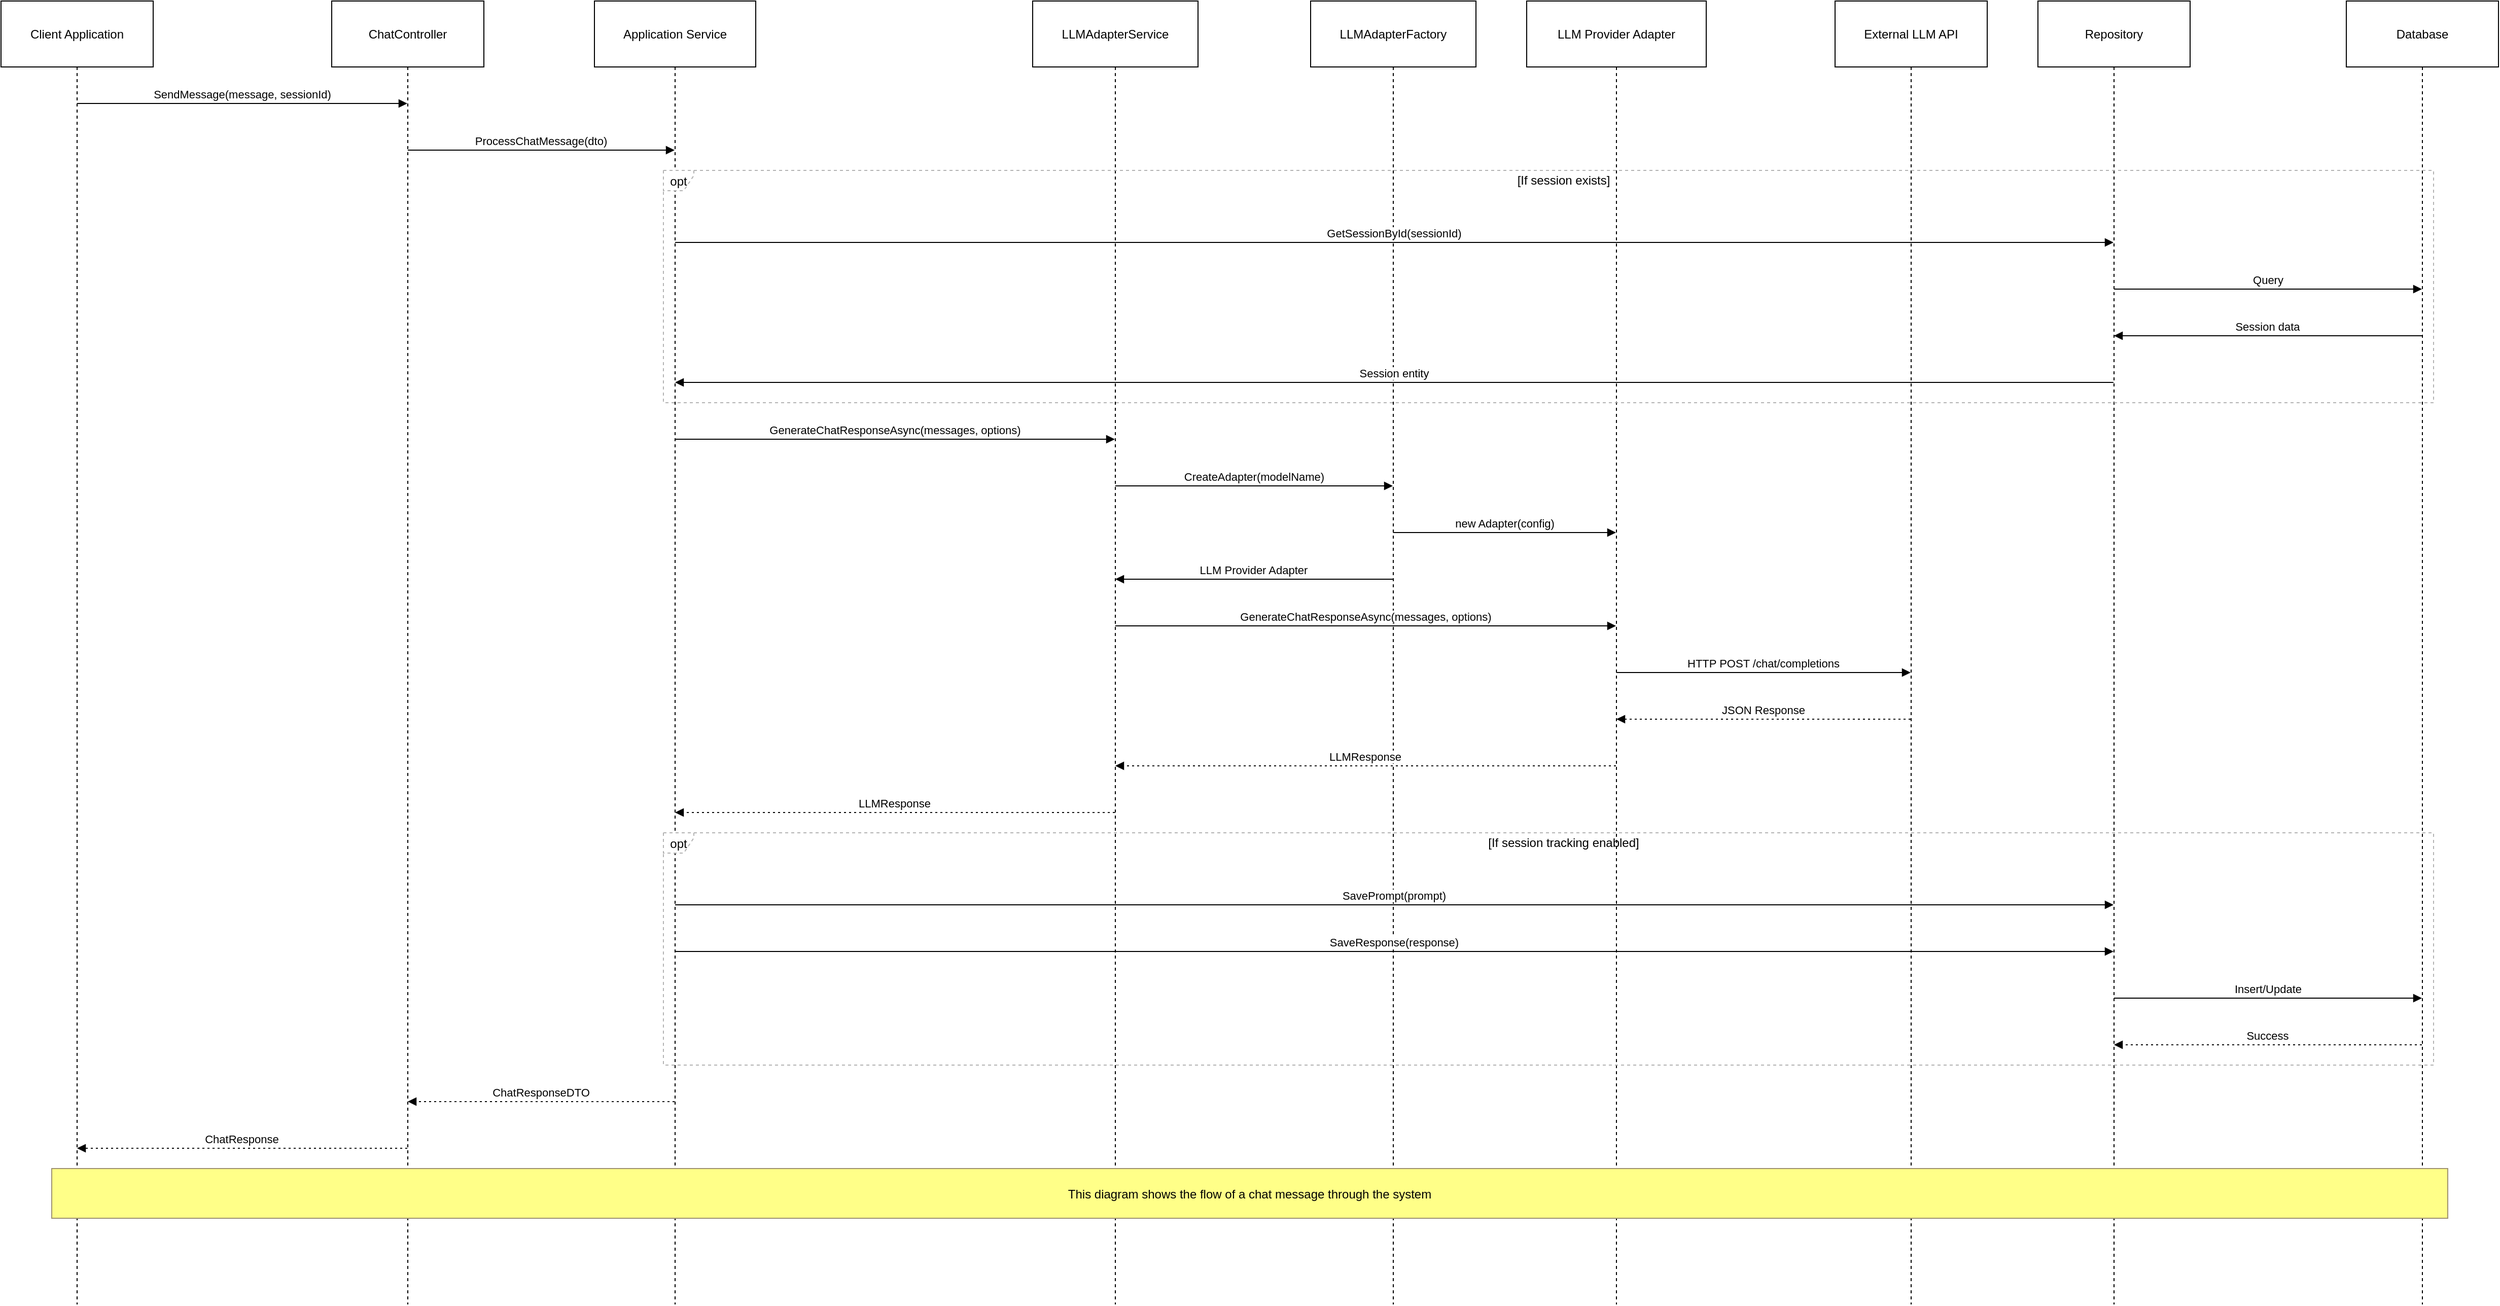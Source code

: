 <mxfile version="26.0.16">
  <diagram name="Page-1" id="iSE8riGNTM3ZHj8-rc8Q">
    <mxGraphModel dx="2726" dy="2077" grid="1" gridSize="10" guides="1" tooltips="1" connect="1" arrows="1" fold="1" page="1" pageScale="1" pageWidth="827" pageHeight="1169" math="0" shadow="0">
      <root>
        <mxCell id="0" />
        <mxCell id="1" parent="0" />
        <mxCell id="kXF1PDn_looBXiAdyyww-1" value="Client Application" style="shape=umlLifeline;perimeter=lifelinePerimeter;whiteSpace=wrap;container=1;dropTarget=0;collapsible=0;recursiveResize=0;outlineConnect=0;portConstraint=eastwest;newEdgeStyle={&quot;edgeStyle&quot;:&quot;elbowEdgeStyle&quot;,&quot;elbow&quot;:&quot;vertical&quot;,&quot;curved&quot;:0,&quot;rounded&quot;:0};size=65;" vertex="1" parent="1">
          <mxGeometry x="20" y="20" width="150" height="1285" as="geometry" />
        </mxCell>
        <mxCell id="kXF1PDn_looBXiAdyyww-2" value="ChatController" style="shape=umlLifeline;perimeter=lifelinePerimeter;whiteSpace=wrap;container=1;dropTarget=0;collapsible=0;recursiveResize=0;outlineConnect=0;portConstraint=eastwest;newEdgeStyle={&quot;edgeStyle&quot;:&quot;elbowEdgeStyle&quot;,&quot;elbow&quot;:&quot;vertical&quot;,&quot;curved&quot;:0,&quot;rounded&quot;:0};size=65;" vertex="1" parent="1">
          <mxGeometry x="346" y="20" width="150" height="1285" as="geometry" />
        </mxCell>
        <mxCell id="kXF1PDn_looBXiAdyyww-3" value="Application Service" style="shape=umlLifeline;perimeter=lifelinePerimeter;whiteSpace=wrap;container=1;dropTarget=0;collapsible=0;recursiveResize=0;outlineConnect=0;portConstraint=eastwest;newEdgeStyle={&quot;edgeStyle&quot;:&quot;elbowEdgeStyle&quot;,&quot;elbow&quot;:&quot;vertical&quot;,&quot;curved&quot;:0,&quot;rounded&quot;:0};size=65;" vertex="1" parent="1">
          <mxGeometry x="605" y="20" width="159" height="1285" as="geometry" />
        </mxCell>
        <mxCell id="kXF1PDn_looBXiAdyyww-4" value="LLMAdapterService" style="shape=umlLifeline;perimeter=lifelinePerimeter;whiteSpace=wrap;container=1;dropTarget=0;collapsible=0;recursiveResize=0;outlineConnect=0;portConstraint=eastwest;newEdgeStyle={&quot;edgeStyle&quot;:&quot;elbowEdgeStyle&quot;,&quot;elbow&quot;:&quot;vertical&quot;,&quot;curved&quot;:0,&quot;rounded&quot;:0};size=65;" vertex="1" parent="1">
          <mxGeometry x="1037" y="20" width="163" height="1285" as="geometry" />
        </mxCell>
        <mxCell id="kXF1PDn_looBXiAdyyww-5" value="LLMAdapterFactory" style="shape=umlLifeline;perimeter=lifelinePerimeter;whiteSpace=wrap;container=1;dropTarget=0;collapsible=0;recursiveResize=0;outlineConnect=0;portConstraint=eastwest;newEdgeStyle={&quot;edgeStyle&quot;:&quot;elbowEdgeStyle&quot;,&quot;elbow&quot;:&quot;vertical&quot;,&quot;curved&quot;:0,&quot;rounded&quot;:0};size=65;" vertex="1" parent="1">
          <mxGeometry x="1311" y="20" width="163" height="1285" as="geometry" />
        </mxCell>
        <mxCell id="kXF1PDn_looBXiAdyyww-6" value="LLM Provider Adapter" style="shape=umlLifeline;perimeter=lifelinePerimeter;whiteSpace=wrap;container=1;dropTarget=0;collapsible=0;recursiveResize=0;outlineConnect=0;portConstraint=eastwest;newEdgeStyle={&quot;edgeStyle&quot;:&quot;elbowEdgeStyle&quot;,&quot;elbow&quot;:&quot;vertical&quot;,&quot;curved&quot;:0,&quot;rounded&quot;:0};size=65;" vertex="1" parent="1">
          <mxGeometry x="1524" y="20" width="177" height="1285" as="geometry" />
        </mxCell>
        <mxCell id="kXF1PDn_looBXiAdyyww-7" value="External LLM API" style="shape=umlLifeline;perimeter=lifelinePerimeter;whiteSpace=wrap;container=1;dropTarget=0;collapsible=0;recursiveResize=0;outlineConnect=0;portConstraint=eastwest;newEdgeStyle={&quot;edgeStyle&quot;:&quot;elbowEdgeStyle&quot;,&quot;elbow&quot;:&quot;vertical&quot;,&quot;curved&quot;:0,&quot;rounded&quot;:0};size=65;" vertex="1" parent="1">
          <mxGeometry x="1828" y="20" width="150" height="1285" as="geometry" />
        </mxCell>
        <mxCell id="kXF1PDn_looBXiAdyyww-8" value="Repository" style="shape=umlLifeline;perimeter=lifelinePerimeter;whiteSpace=wrap;container=1;dropTarget=0;collapsible=0;recursiveResize=0;outlineConnect=0;portConstraint=eastwest;newEdgeStyle={&quot;edgeStyle&quot;:&quot;elbowEdgeStyle&quot;,&quot;elbow&quot;:&quot;vertical&quot;,&quot;curved&quot;:0,&quot;rounded&quot;:0};size=65;" vertex="1" parent="1">
          <mxGeometry x="2028" y="20" width="150" height="1285" as="geometry" />
        </mxCell>
        <mxCell id="kXF1PDn_looBXiAdyyww-9" value="Database" style="shape=umlLifeline;perimeter=lifelinePerimeter;whiteSpace=wrap;container=1;dropTarget=0;collapsible=0;recursiveResize=0;outlineConnect=0;portConstraint=eastwest;newEdgeStyle={&quot;edgeStyle&quot;:&quot;elbowEdgeStyle&quot;,&quot;elbow&quot;:&quot;vertical&quot;,&quot;curved&quot;:0,&quot;rounded&quot;:0};size=65;" vertex="1" parent="1">
          <mxGeometry x="2332" y="20" width="150" height="1285" as="geometry" />
        </mxCell>
        <mxCell id="kXF1PDn_looBXiAdyyww-10" value="opt" style="shape=umlFrame;dashed=1;pointerEvents=0;dropTarget=0;strokeColor=#B3B3B3;height=20;width=30" vertex="1" parent="1">
          <mxGeometry x="673" y="187" width="1745" height="229" as="geometry" />
        </mxCell>
        <mxCell id="kXF1PDn_looBXiAdyyww-11" value="[If session exists]" style="text;strokeColor=none;fillColor=none;align=center;verticalAlign=middle;whiteSpace=wrap;" vertex="1" parent="kXF1PDn_looBXiAdyyww-10">
          <mxGeometry x="30" width="1715" height="20" as="geometry" />
        </mxCell>
        <mxCell id="kXF1PDn_looBXiAdyyww-12" value="opt" style="shape=umlFrame;dashed=1;pointerEvents=0;dropTarget=0;strokeColor=#B3B3B3;height=20;width=30" vertex="1" parent="1">
          <mxGeometry x="673" y="840" width="1745" height="229" as="geometry" />
        </mxCell>
        <mxCell id="kXF1PDn_looBXiAdyyww-13" value="[If session tracking enabled]" style="text;strokeColor=none;fillColor=none;align=center;verticalAlign=middle;whiteSpace=wrap;" vertex="1" parent="kXF1PDn_looBXiAdyyww-12">
          <mxGeometry x="30" width="1715" height="20" as="geometry" />
        </mxCell>
        <mxCell id="kXF1PDn_looBXiAdyyww-14" value="SendMessage(message, sessionId)" style="verticalAlign=bottom;edgeStyle=elbowEdgeStyle;elbow=vertical;curved=0;rounded=0;endArrow=block;" edge="1" parent="1" source="kXF1PDn_looBXiAdyyww-1" target="kXF1PDn_looBXiAdyyww-2">
          <mxGeometry relative="1" as="geometry">
            <Array as="points">
              <mxPoint x="267" y="121" />
            </Array>
          </mxGeometry>
        </mxCell>
        <mxCell id="kXF1PDn_looBXiAdyyww-15" value="ProcessChatMessage(dto)" style="verticalAlign=bottom;edgeStyle=elbowEdgeStyle;elbow=vertical;curved=0;rounded=0;endArrow=block;" edge="1" parent="1" source="kXF1PDn_looBXiAdyyww-2" target="kXF1PDn_looBXiAdyyww-3">
          <mxGeometry relative="1" as="geometry">
            <Array as="points">
              <mxPoint x="561" y="167" />
            </Array>
          </mxGeometry>
        </mxCell>
        <mxCell id="kXF1PDn_looBXiAdyyww-16" value="GetSessionById(sessionId)" style="verticalAlign=bottom;edgeStyle=elbowEdgeStyle;elbow=vertical;curved=0;rounded=0;endArrow=block;" edge="1" parent="1" source="kXF1PDn_looBXiAdyyww-3" target="kXF1PDn_looBXiAdyyww-8">
          <mxGeometry relative="1" as="geometry">
            <Array as="points">
              <mxPoint x="1402" y="258" />
            </Array>
          </mxGeometry>
        </mxCell>
        <mxCell id="kXF1PDn_looBXiAdyyww-17" value="Query" style="verticalAlign=bottom;edgeStyle=elbowEdgeStyle;elbow=vertical;curved=0;rounded=0;endArrow=block;" edge="1" parent="1" source="kXF1PDn_looBXiAdyyww-8" target="kXF1PDn_looBXiAdyyww-9">
          <mxGeometry relative="1" as="geometry">
            <Array as="points">
              <mxPoint x="2263" y="304" />
            </Array>
          </mxGeometry>
        </mxCell>
        <mxCell id="kXF1PDn_looBXiAdyyww-18" value="Session data" style="verticalAlign=bottom;edgeStyle=elbowEdgeStyle;elbow=vertical;curved=0;rounded=0;endArrow=block;" edge="1" parent="1" source="kXF1PDn_looBXiAdyyww-9" target="kXF1PDn_looBXiAdyyww-8">
          <mxGeometry relative="1" as="geometry">
            <Array as="points">
              <mxPoint x="2266" y="350" />
            </Array>
          </mxGeometry>
        </mxCell>
        <mxCell id="kXF1PDn_looBXiAdyyww-19" value="Session entity" style="verticalAlign=bottom;edgeStyle=elbowEdgeStyle;elbow=vertical;curved=0;rounded=0;endArrow=block;" edge="1" parent="1" source="kXF1PDn_looBXiAdyyww-8" target="kXF1PDn_looBXiAdyyww-3">
          <mxGeometry relative="1" as="geometry">
            <Array as="points">
              <mxPoint x="1405" y="396" />
            </Array>
          </mxGeometry>
        </mxCell>
        <mxCell id="kXF1PDn_looBXiAdyyww-20" value="GenerateChatResponseAsync(messages, options)" style="verticalAlign=bottom;edgeStyle=elbowEdgeStyle;elbow=vertical;curved=0;rounded=0;endArrow=block;" edge="1" parent="1" source="kXF1PDn_looBXiAdyyww-3" target="kXF1PDn_looBXiAdyyww-4">
          <mxGeometry relative="1" as="geometry">
            <Array as="points">
              <mxPoint x="910" y="452" />
            </Array>
          </mxGeometry>
        </mxCell>
        <mxCell id="kXF1PDn_looBXiAdyyww-21" value="CreateAdapter(modelName)" style="verticalAlign=bottom;edgeStyle=elbowEdgeStyle;elbow=vertical;curved=0;rounded=0;endArrow=block;" edge="1" parent="1" source="kXF1PDn_looBXiAdyyww-4" target="kXF1PDn_looBXiAdyyww-5">
          <mxGeometry relative="1" as="geometry">
            <Array as="points">
              <mxPoint x="1264" y="498" />
            </Array>
          </mxGeometry>
        </mxCell>
        <mxCell id="kXF1PDn_looBXiAdyyww-22" value="new Adapter(config)" style="verticalAlign=bottom;edgeStyle=elbowEdgeStyle;elbow=vertical;curved=0;rounded=0;endArrow=block;" edge="1" parent="1" source="kXF1PDn_looBXiAdyyww-5" target="kXF1PDn_looBXiAdyyww-6">
          <mxGeometry relative="1" as="geometry">
            <Array as="points">
              <mxPoint x="1511" y="544" />
            </Array>
          </mxGeometry>
        </mxCell>
        <mxCell id="kXF1PDn_looBXiAdyyww-23" value="LLM Provider Adapter" style="verticalAlign=bottom;edgeStyle=elbowEdgeStyle;elbow=vertical;curved=0;rounded=0;endArrow=block;" edge="1" parent="1" source="kXF1PDn_looBXiAdyyww-5" target="kXF1PDn_looBXiAdyyww-4">
          <mxGeometry relative="1" as="geometry">
            <Array as="points">
              <mxPoint x="1267" y="590" />
            </Array>
          </mxGeometry>
        </mxCell>
        <mxCell id="kXF1PDn_looBXiAdyyww-24" value="GenerateChatResponseAsync(messages, options)" style="verticalAlign=bottom;edgeStyle=elbowEdgeStyle;elbow=vertical;curved=0;rounded=0;endArrow=block;" edge="1" parent="1" source="kXF1PDn_looBXiAdyyww-4" target="kXF1PDn_looBXiAdyyww-6">
          <mxGeometry relative="1" as="geometry">
            <Array as="points">
              <mxPoint x="1374" y="636" />
            </Array>
          </mxGeometry>
        </mxCell>
        <mxCell id="kXF1PDn_looBXiAdyyww-25" value="HTTP POST /chat/completions" style="verticalAlign=bottom;edgeStyle=elbowEdgeStyle;elbow=vertical;curved=0;rounded=0;endArrow=block;" edge="1" parent="1" source="kXF1PDn_looBXiAdyyww-6" target="kXF1PDn_looBXiAdyyww-7">
          <mxGeometry relative="1" as="geometry">
            <Array as="points">
              <mxPoint x="1766" y="682" />
            </Array>
          </mxGeometry>
        </mxCell>
        <mxCell id="kXF1PDn_looBXiAdyyww-26" value="JSON Response" style="verticalAlign=bottom;edgeStyle=elbowEdgeStyle;elbow=vertical;curved=0;rounded=0;dashed=1;dashPattern=2 3;endArrow=block;" edge="1" parent="1" source="kXF1PDn_looBXiAdyyww-7" target="kXF1PDn_looBXiAdyyww-6">
          <mxGeometry relative="1" as="geometry">
            <Array as="points">
              <mxPoint x="1769" y="728" />
            </Array>
          </mxGeometry>
        </mxCell>
        <mxCell id="kXF1PDn_looBXiAdyyww-27" value="LLMResponse" style="verticalAlign=bottom;edgeStyle=elbowEdgeStyle;elbow=vertical;curved=0;rounded=0;dashed=1;dashPattern=2 3;endArrow=block;" edge="1" parent="1" source="kXF1PDn_looBXiAdyyww-6" target="kXF1PDn_looBXiAdyyww-4">
          <mxGeometry relative="1" as="geometry">
            <Array as="points">
              <mxPoint x="1377" y="774" />
            </Array>
          </mxGeometry>
        </mxCell>
        <mxCell id="kXF1PDn_looBXiAdyyww-28" value="LLMResponse" style="verticalAlign=bottom;edgeStyle=elbowEdgeStyle;elbow=vertical;curved=0;rounded=0;dashed=1;dashPattern=2 3;endArrow=block;" edge="1" parent="1" source="kXF1PDn_looBXiAdyyww-4" target="kXF1PDn_looBXiAdyyww-3">
          <mxGeometry relative="1" as="geometry">
            <Array as="points">
              <mxPoint x="913" y="820" />
            </Array>
          </mxGeometry>
        </mxCell>
        <mxCell id="kXF1PDn_looBXiAdyyww-29" value="SavePrompt(prompt)" style="verticalAlign=bottom;edgeStyle=elbowEdgeStyle;elbow=vertical;curved=0;rounded=0;endArrow=block;" edge="1" parent="1" source="kXF1PDn_looBXiAdyyww-3" target="kXF1PDn_looBXiAdyyww-8">
          <mxGeometry relative="1" as="geometry">
            <Array as="points">
              <mxPoint x="1402" y="911" />
            </Array>
          </mxGeometry>
        </mxCell>
        <mxCell id="kXF1PDn_looBXiAdyyww-30" value="SaveResponse(response)" style="verticalAlign=bottom;edgeStyle=elbowEdgeStyle;elbow=vertical;curved=0;rounded=0;endArrow=block;" edge="1" parent="1" source="kXF1PDn_looBXiAdyyww-3" target="kXF1PDn_looBXiAdyyww-8">
          <mxGeometry relative="1" as="geometry">
            <Array as="points">
              <mxPoint x="1402" y="957" />
            </Array>
          </mxGeometry>
        </mxCell>
        <mxCell id="kXF1PDn_looBXiAdyyww-31" value="Insert/Update" style="verticalAlign=bottom;edgeStyle=elbowEdgeStyle;elbow=vertical;curved=0;rounded=0;endArrow=block;" edge="1" parent="1" source="kXF1PDn_looBXiAdyyww-8" target="kXF1PDn_looBXiAdyyww-9">
          <mxGeometry relative="1" as="geometry">
            <Array as="points">
              <mxPoint x="2263" y="1003" />
            </Array>
          </mxGeometry>
        </mxCell>
        <mxCell id="kXF1PDn_looBXiAdyyww-32" value="Success" style="verticalAlign=bottom;edgeStyle=elbowEdgeStyle;elbow=vertical;curved=0;rounded=0;dashed=1;dashPattern=2 3;endArrow=block;" edge="1" parent="1" source="kXF1PDn_looBXiAdyyww-9" target="kXF1PDn_looBXiAdyyww-8">
          <mxGeometry relative="1" as="geometry">
            <Array as="points">
              <mxPoint x="2266" y="1049" />
            </Array>
          </mxGeometry>
        </mxCell>
        <mxCell id="kXF1PDn_looBXiAdyyww-33" value="ChatResponseDTO" style="verticalAlign=bottom;edgeStyle=elbowEdgeStyle;elbow=vertical;curved=0;rounded=0;dashed=1;dashPattern=2 3;endArrow=block;" edge="1" parent="1" source="kXF1PDn_looBXiAdyyww-3" target="kXF1PDn_looBXiAdyyww-2">
          <mxGeometry relative="1" as="geometry">
            <Array as="points">
              <mxPoint x="564" y="1105" />
            </Array>
          </mxGeometry>
        </mxCell>
        <mxCell id="kXF1PDn_looBXiAdyyww-34" value="ChatResponse" style="verticalAlign=bottom;edgeStyle=elbowEdgeStyle;elbow=vertical;curved=0;rounded=0;dashed=1;dashPattern=2 3;endArrow=block;" edge="1" parent="1" source="kXF1PDn_looBXiAdyyww-2" target="kXF1PDn_looBXiAdyyww-1">
          <mxGeometry relative="1" as="geometry">
            <Array as="points">
              <mxPoint x="270" y="1151" />
            </Array>
          </mxGeometry>
        </mxCell>
        <mxCell id="kXF1PDn_looBXiAdyyww-35" value="This diagram shows the flow of a chat message through the system" style="fillColor=#ffff88;strokeColor=#9E916F;" vertex="1" parent="1">
          <mxGeometry x="70" y="1171" width="2362" height="49" as="geometry" />
        </mxCell>
      </root>
    </mxGraphModel>
  </diagram>
</mxfile>
